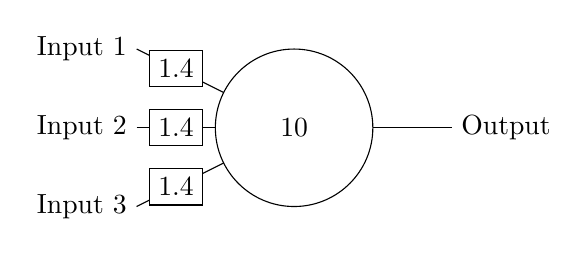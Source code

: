 % !TEX root = ../main.tex
\begin{tikzpicture}[baseline=-45pt]

\tikzstyle{box} = [rectangle, draw, fill=white]

\coordinate (a) at (0, 0);
\coordinate (b) at (-2, 1);
\coordinate (c) at (-2, -1);
\coordinate (d) at (2, 0);
\coordinate (e) at (-2, 0);

\draw (b) -- (a);
\node [box] at ($(b)!0.25!(a)$) {$1.4$};
\node[left] at (b) {Input 1};

\draw (c) -- (a);
\node [box] at ($(c)!0.25!(a)$) {$1.4$};
\node[left] at (c) {Input 3};

\draw (e) -- (a);
\node [box] at ($(e)!0.25!(a)$) {$1.4$};
\node[left] at (e) {Input 2};

\draw (a) -- (d);
\node[right] at (d) {Output};

\filldraw[fill=white] (a) circle (1) node{$10$};

\end{tikzpicture}
